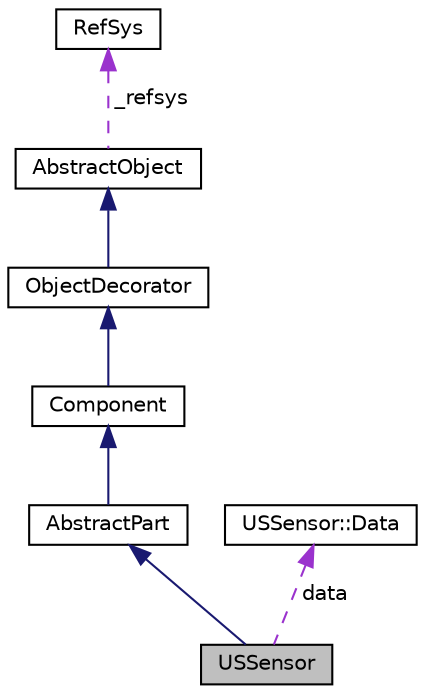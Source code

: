 digraph "USSensor"
{
  edge [fontname="Helvetica",fontsize="10",labelfontname="Helvetica",labelfontsize="10"];
  node [fontname="Helvetica",fontsize="10",shape=record];
  Node7 [label="USSensor",height=0.2,width=0.4,color="black", fillcolor="grey75", style="filled", fontcolor="black"];
  Node8 -> Node7 [dir="back",color="midnightblue",fontsize="10",style="solid",fontname="Helvetica"];
  Node8 [label="AbstractPart",height=0.2,width=0.4,color="black", fillcolor="white", style="filled",URL="$classAbstractPart.html",tooltip="Color decorator. "];
  Node9 -> Node8 [dir="back",color="midnightblue",fontsize="10",style="solid",fontname="Helvetica"];
  Node9 [label="Component",height=0.2,width=0.4,color="black", fillcolor="white", style="filled",URL="$classComponent.html",tooltip="Component class. "];
  Node10 -> Node9 [dir="back",color="midnightblue",fontsize="10",style="solid",fontname="Helvetica"];
  Node10 [label="ObjectDecorator",height=0.2,width=0.4,color="black", fillcolor="white", style="filled",URL="$classObjectDecorator.html",tooltip="Abstract object decorator interface. "];
  Node11 -> Node10 [dir="back",color="midnightblue",fontsize="10",style="solid",fontname="Helvetica"];
  Node11 [label="AbstractObject",height=0.2,width=0.4,color="black", fillcolor="white", style="filled",URL="$classAbstractObject.html",tooltip="Abstract object interface. "];
  Node12 -> Node11 [dir="back",color="darkorchid3",fontsize="10",style="dashed",label=" _refsys" ,fontname="Helvetica"];
  Node12 [label="RefSys",height=0.2,width=0.4,color="black", fillcolor="white", style="filled",URL="$classRefSys.html",tooltip="3D point primitive object "];
  Node13 -> Node7 [dir="back",color="darkorchid3",fontsize="10",style="dashed",label=" data" ,fontname="Helvetica"];
  Node13 [label="USSensor::Data",height=0.2,width=0.4,color="black", fillcolor="white", style="filled",URL="$structUSSensor_1_1Data.html"];
}
